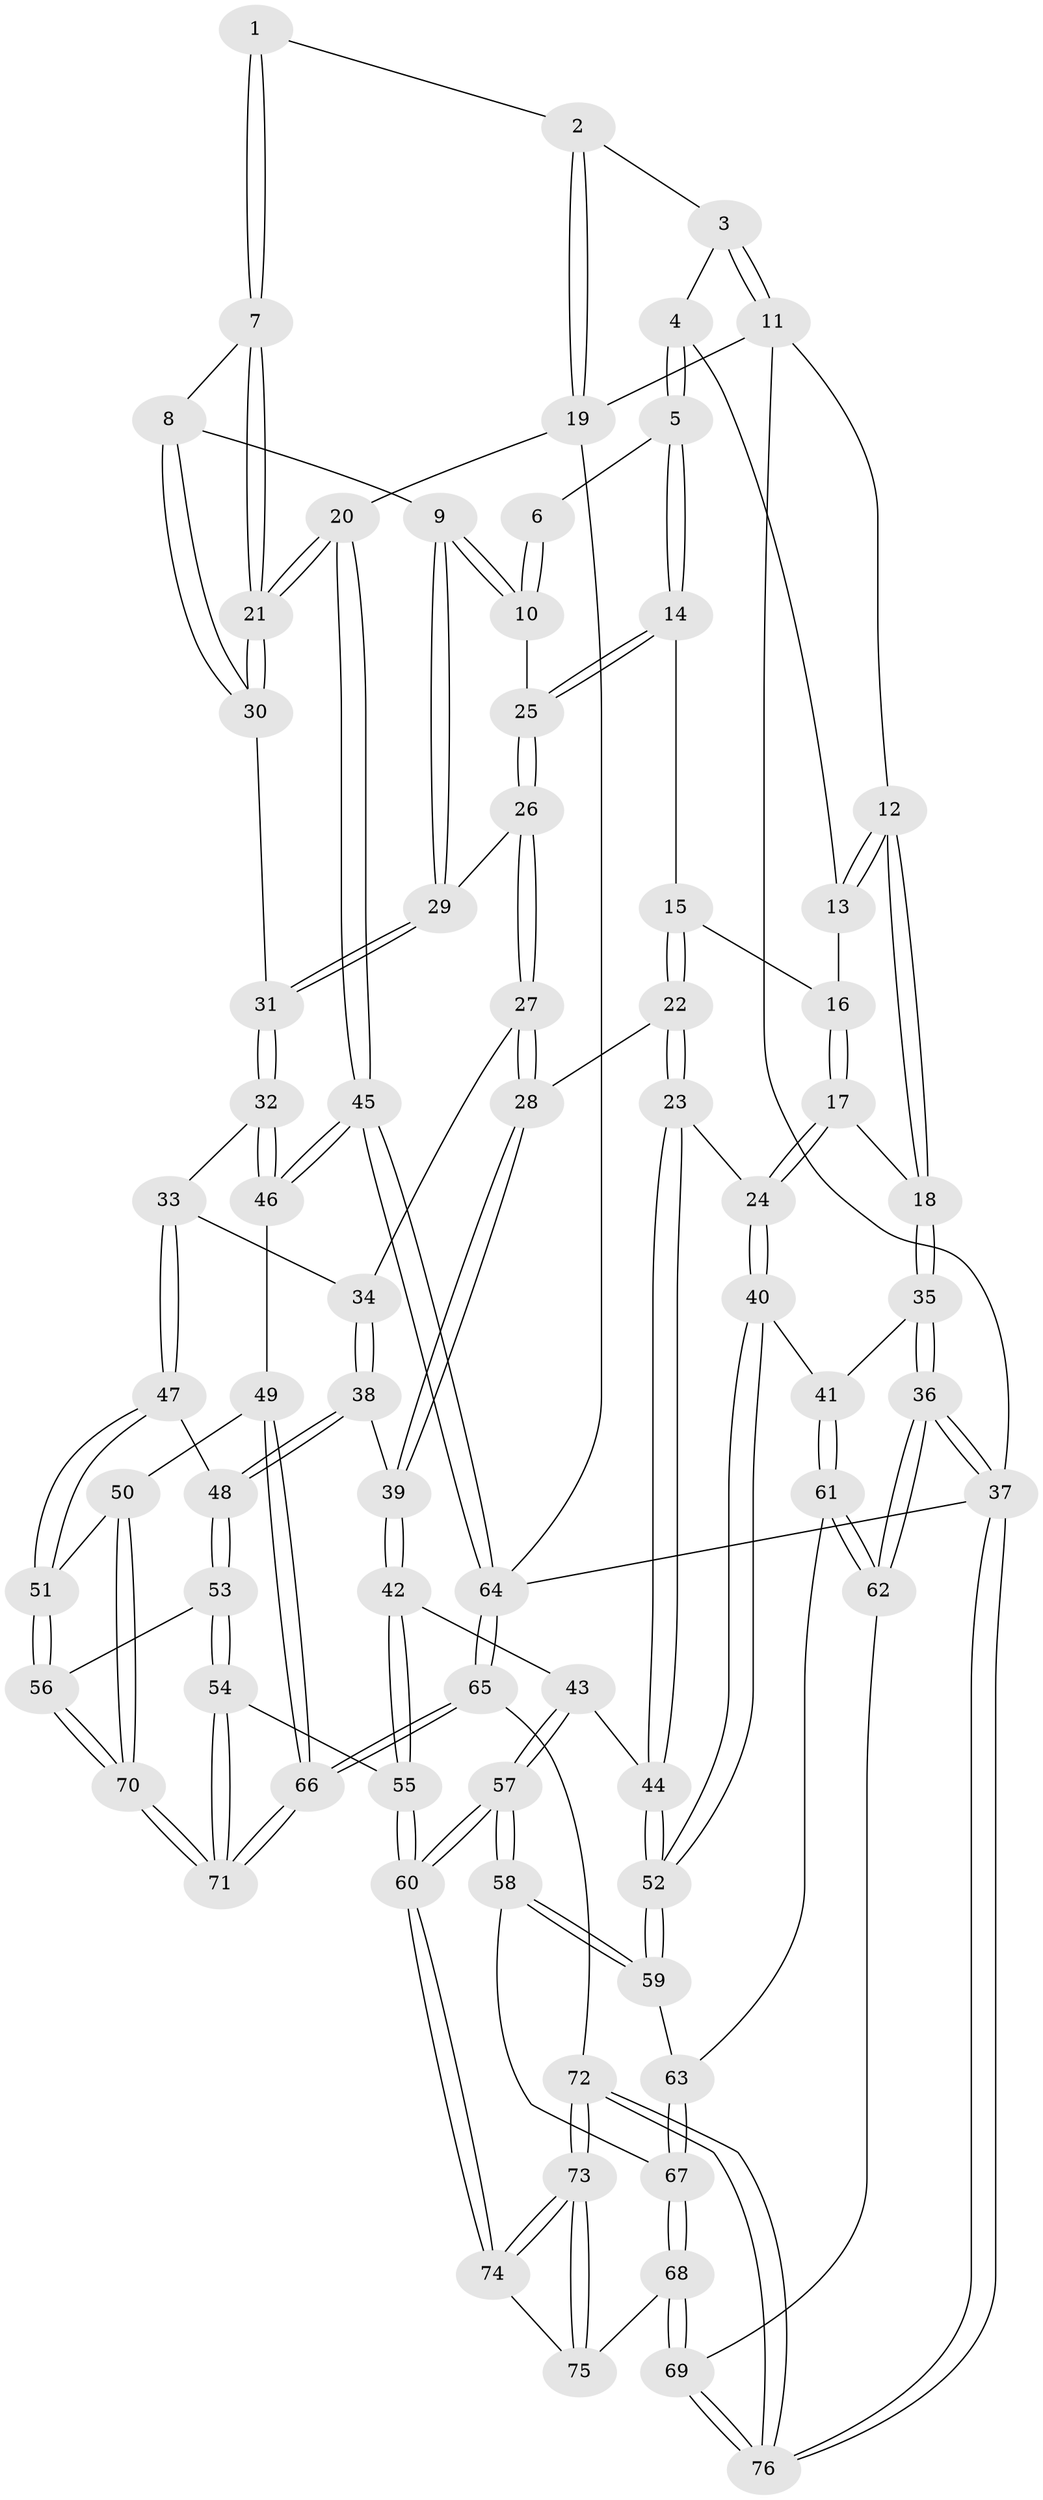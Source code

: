 // Generated by graph-tools (version 1.1) at 2025/27/03/09/25 03:27:05]
// undirected, 76 vertices, 187 edges
graph export_dot {
graph [start="1"]
  node [color=gray90,style=filled];
  1 [pos="+0.9651868724780542+0.13150687595745023"];
  2 [pos="+1+0"];
  3 [pos="+0.787119700071991+0"];
  4 [pos="+0.6814135431821767+0.08522185296185322"];
  5 [pos="+0.6940972663718841+0.17845601314538748"];
  6 [pos="+0.9245946789528425+0.16438710765602887"];
  7 [pos="+0.9439825904738636+0.33034944789594733"];
  8 [pos="+0.8925521030106991+0.3321112566222558"];
  9 [pos="+0.8908519344985247+0.3317730006243492"];
  10 [pos="+0.8330859129611874+0.2612002938124308"];
  11 [pos="+0+0"];
  12 [pos="+0+0"];
  13 [pos="+0.3825137475473945+0.12186409389276213"];
  14 [pos="+0.6945443781706859+0.18505058497657426"];
  15 [pos="+0.4960118717025918+0.2567196597508997"];
  16 [pos="+0.38272860122517544+0.12241393962847279"];
  17 [pos="+0.37071374007033314+0.3996602948489139"];
  18 [pos="+0+0.02256374280472338"];
  19 [pos="+1+0"];
  20 [pos="+1+0.45499714964717924"];
  21 [pos="+1+0.454072374479018"];
  22 [pos="+0.5256090051084017+0.4410072994394738"];
  23 [pos="+0.4837594543791181+0.4603434421010458"];
  24 [pos="+0.400036479653956+0.45487952397741654"];
  25 [pos="+0.7063649773486407+0.22130264537095828"];
  26 [pos="+0.6623124744043956+0.37591968794165187"];
  27 [pos="+0.6062801655251758+0.4192841999444821"];
  28 [pos="+0.5460244005500294+0.44034961570939374"];
  29 [pos="+0.7907623704953434+0.42324580649609367"];
  30 [pos="+0.9034649880681348+0.48761475713126473"];
  31 [pos="+0.8383683406200297+0.516076326684248"];
  32 [pos="+0.8339782593049863+0.5312044298280918"];
  33 [pos="+0.8288108238682415+0.5353752518304226"];
  34 [pos="+0.7117434976775976+0.5349211196820164"];
  35 [pos="+0+0.21587863636395271"];
  36 [pos="+0+0.7756444558123899"];
  37 [pos="+0+1"];
  38 [pos="+0.6883849614753752+0.6364616155699667"];
  39 [pos="+0.6469303041724139+0.6274773409891804"];
  40 [pos="+0.25079677880031087+0.5615515674978964"];
  41 [pos="+0.23879129684541003+0.5647566559708174"];
  42 [pos="+0.5932398561693651+0.6632508308246152"];
  43 [pos="+0.5311804430596012+0.6591566888529465"];
  44 [pos="+0.49620357281202854+0.6342248970069645"];
  45 [pos="+1+0.6004139337672815"];
  46 [pos="+0.9637611473401976+0.6639852693861781"];
  47 [pos="+0.7902201475043162+0.6134492567048778"];
  48 [pos="+0.6962692549949515+0.6430133435263121"];
  49 [pos="+0.9291109982692541+0.6955970606747638"];
  50 [pos="+0.8560889380652175+0.723314395613926"];
  51 [pos="+0.847301502977465+0.7215404980670739"];
  52 [pos="+0.4162641440514256+0.7036879289272948"];
  53 [pos="+0.7183486632194938+0.7584199594559952"];
  54 [pos="+0.6518167065009081+0.8255934271025709"];
  55 [pos="+0.6374501715447299+0.8305780868867167"];
  56 [pos="+0.7402768239231873+0.7572377483075365"];
  57 [pos="+0.5431315421851562+0.8544883098208067"];
  58 [pos="+0.45979602295677197+0.8151623359856935"];
  59 [pos="+0.416002696102063+0.708414745868937"];
  60 [pos="+0.5696302652478662+0.8769111672752201"];
  61 [pos="+0.19777197571684077+0.6460804916597199"];
  62 [pos="+0.10558039020748605+0.7375230683030508"];
  63 [pos="+0.3154406745149795+0.7606015609209605"];
  64 [pos="+1+1"];
  65 [pos="+1+1"];
  66 [pos="+1+1"];
  67 [pos="+0.3201957090710668+0.8637038695727641"];
  68 [pos="+0.2969201030568979+0.8904518785874758"];
  69 [pos="+0.25360761192999653+0.9141205334573468"];
  70 [pos="+0.8756491127949833+0.9117668517280587"];
  71 [pos="+0.8953511744947188+0.9754690444543319"];
  72 [pos="+0.5793479887142803+1"];
  73 [pos="+0.5777560519909263+1"];
  74 [pos="+0.5635576833942018+0.9421231048261343"];
  75 [pos="+0.3598213412137247+0.9234010633727148"];
  76 [pos="+0.10896779620020401+1"];
  1 -- 2;
  1 -- 7;
  1 -- 7;
  2 -- 3;
  2 -- 19;
  2 -- 19;
  3 -- 4;
  3 -- 11;
  3 -- 11;
  4 -- 5;
  4 -- 5;
  4 -- 13;
  5 -- 6;
  5 -- 14;
  5 -- 14;
  6 -- 10;
  6 -- 10;
  7 -- 8;
  7 -- 21;
  7 -- 21;
  8 -- 9;
  8 -- 30;
  8 -- 30;
  9 -- 10;
  9 -- 10;
  9 -- 29;
  9 -- 29;
  10 -- 25;
  11 -- 12;
  11 -- 19;
  11 -- 37;
  12 -- 13;
  12 -- 13;
  12 -- 18;
  12 -- 18;
  13 -- 16;
  14 -- 15;
  14 -- 25;
  14 -- 25;
  15 -- 16;
  15 -- 22;
  15 -- 22;
  16 -- 17;
  16 -- 17;
  17 -- 18;
  17 -- 24;
  17 -- 24;
  18 -- 35;
  18 -- 35;
  19 -- 20;
  19 -- 64;
  20 -- 21;
  20 -- 21;
  20 -- 45;
  20 -- 45;
  21 -- 30;
  21 -- 30;
  22 -- 23;
  22 -- 23;
  22 -- 28;
  23 -- 24;
  23 -- 44;
  23 -- 44;
  24 -- 40;
  24 -- 40;
  25 -- 26;
  25 -- 26;
  26 -- 27;
  26 -- 27;
  26 -- 29;
  27 -- 28;
  27 -- 28;
  27 -- 34;
  28 -- 39;
  28 -- 39;
  29 -- 31;
  29 -- 31;
  30 -- 31;
  31 -- 32;
  31 -- 32;
  32 -- 33;
  32 -- 46;
  32 -- 46;
  33 -- 34;
  33 -- 47;
  33 -- 47;
  34 -- 38;
  34 -- 38;
  35 -- 36;
  35 -- 36;
  35 -- 41;
  36 -- 37;
  36 -- 37;
  36 -- 62;
  36 -- 62;
  37 -- 76;
  37 -- 76;
  37 -- 64;
  38 -- 39;
  38 -- 48;
  38 -- 48;
  39 -- 42;
  39 -- 42;
  40 -- 41;
  40 -- 52;
  40 -- 52;
  41 -- 61;
  41 -- 61;
  42 -- 43;
  42 -- 55;
  42 -- 55;
  43 -- 44;
  43 -- 57;
  43 -- 57;
  44 -- 52;
  44 -- 52;
  45 -- 46;
  45 -- 46;
  45 -- 64;
  45 -- 64;
  46 -- 49;
  47 -- 48;
  47 -- 51;
  47 -- 51;
  48 -- 53;
  48 -- 53;
  49 -- 50;
  49 -- 66;
  49 -- 66;
  50 -- 51;
  50 -- 70;
  50 -- 70;
  51 -- 56;
  51 -- 56;
  52 -- 59;
  52 -- 59;
  53 -- 54;
  53 -- 54;
  53 -- 56;
  54 -- 55;
  54 -- 71;
  54 -- 71;
  55 -- 60;
  55 -- 60;
  56 -- 70;
  56 -- 70;
  57 -- 58;
  57 -- 58;
  57 -- 60;
  57 -- 60;
  58 -- 59;
  58 -- 59;
  58 -- 67;
  59 -- 63;
  60 -- 74;
  60 -- 74;
  61 -- 62;
  61 -- 62;
  61 -- 63;
  62 -- 69;
  63 -- 67;
  63 -- 67;
  64 -- 65;
  64 -- 65;
  65 -- 66;
  65 -- 66;
  65 -- 72;
  66 -- 71;
  66 -- 71;
  67 -- 68;
  67 -- 68;
  68 -- 69;
  68 -- 69;
  68 -- 75;
  69 -- 76;
  69 -- 76;
  70 -- 71;
  70 -- 71;
  72 -- 73;
  72 -- 73;
  72 -- 76;
  72 -- 76;
  73 -- 74;
  73 -- 74;
  73 -- 75;
  73 -- 75;
  74 -- 75;
}
